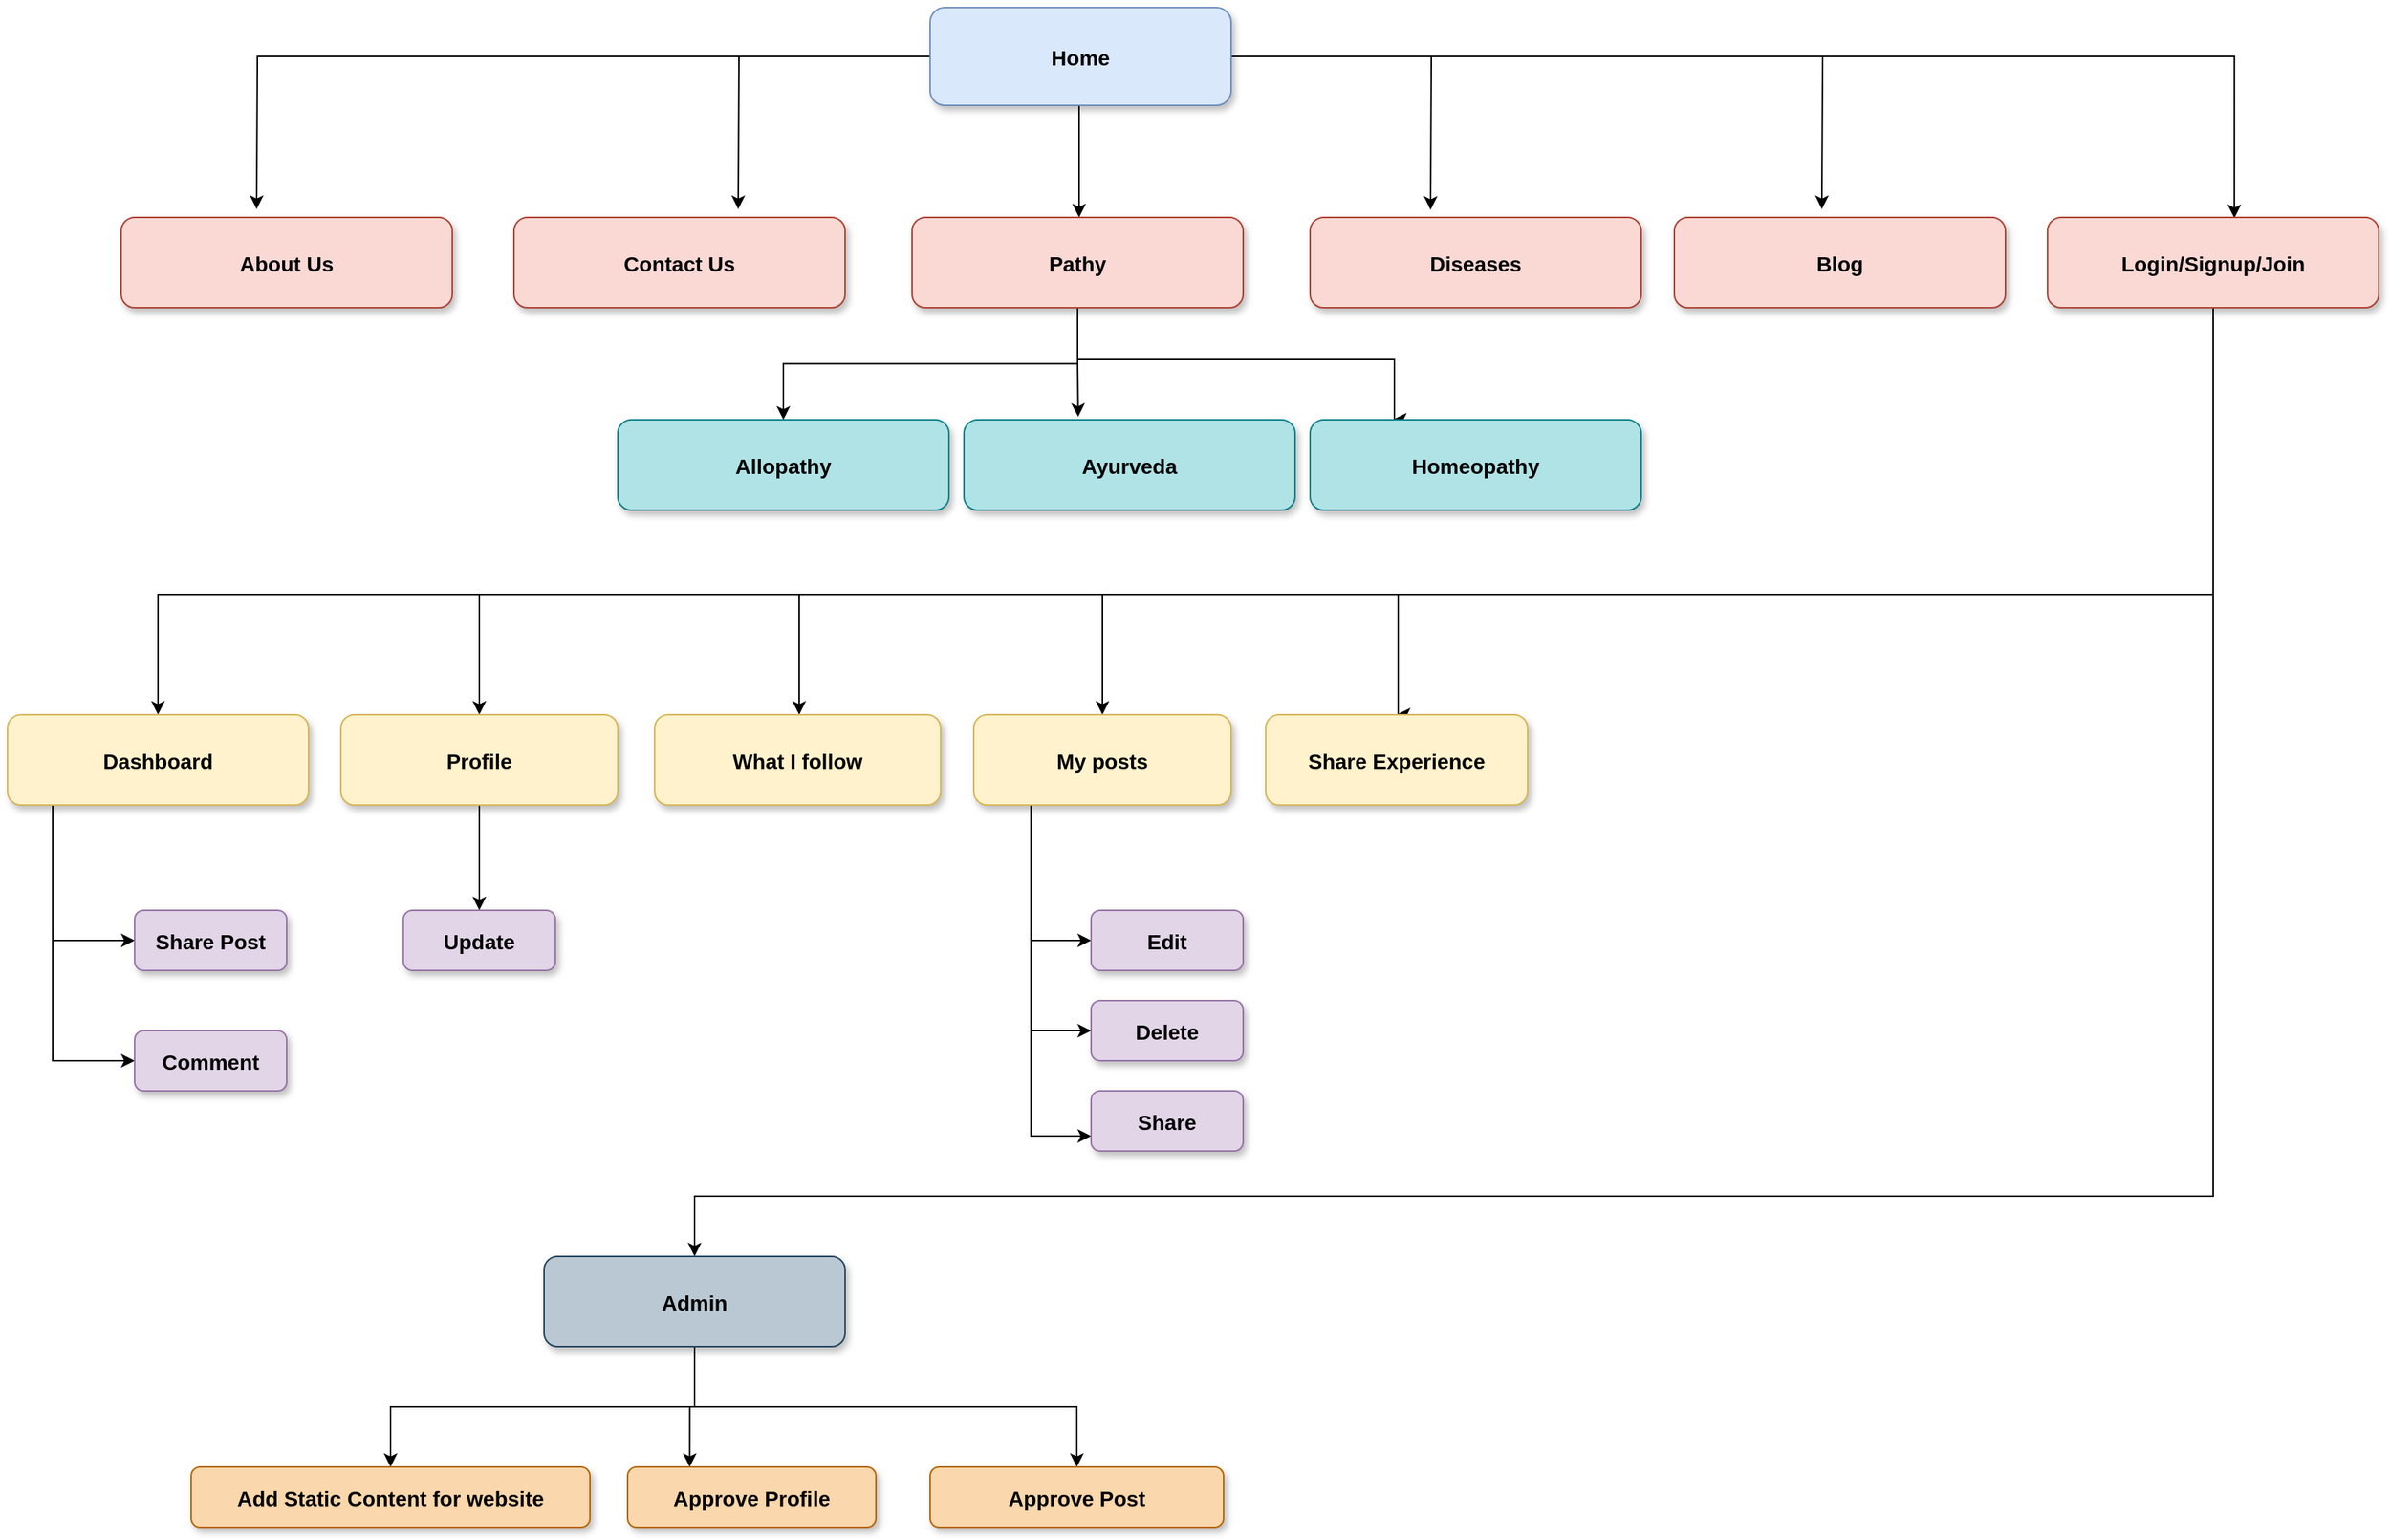 <mxfile version="12.3.9" type="device" pages="1"><diagram name="Page-1" id="97916047-d0de-89f5-080d-49f4d83e522f"><mxGraphModel dx="946" dy="565" grid="1" gridSize="10" guides="1" tooltips="1" connect="1" arrows="1" fold="1" page="1" pageScale="1.5" pageWidth="1169" pageHeight="827" background="#ffffff" math="0" shadow="0"><root><mxCell id="0"/><mxCell id="1" parent="0"/><mxCell id="OgNIxYqI_ZPH4gZ6EFOW-65" value="" style="edgeStyle=orthogonalEdgeStyle;rounded=0;orthogonalLoop=1;jettySize=auto;html=1;" parent="1" source="2" edge="1"><mxGeometry relative="1" as="geometry"><mxPoint x="1033.5" y="194.5" as="targetPoint"/></mxGeometry></mxCell><mxCell id="OgNIxYqI_ZPH4gZ6EFOW-67" style="edgeStyle=orthogonalEdgeStyle;rounded=0;orthogonalLoop=1;jettySize=auto;html=1;" parent="1" source="2" edge="1"><mxGeometry relative="1" as="geometry"><mxPoint x="573.5" y="194" as="targetPoint"/></mxGeometry></mxCell><mxCell id="OgNIxYqI_ZPH4gZ6EFOW-68" style="edgeStyle=orthogonalEdgeStyle;rounded=0;orthogonalLoop=1;jettySize=auto;html=1;" parent="1" source="2" edge="1"><mxGeometry relative="1" as="geometry"><mxPoint x="253.5" y="194" as="targetPoint"/></mxGeometry></mxCell><mxCell id="OgNIxYqI_ZPH4gZ6EFOW-69" style="edgeStyle=orthogonalEdgeStyle;rounded=0;orthogonalLoop=1;jettySize=auto;html=1;" parent="1" source="2" edge="1"><mxGeometry relative="1" as="geometry"><mxPoint x="1293.5" y="194" as="targetPoint"/></mxGeometry></mxCell><mxCell id="OgNIxYqI_ZPH4gZ6EFOW-70" style="edgeStyle=orthogonalEdgeStyle;rounded=0;orthogonalLoop=1;jettySize=auto;html=1;entryX=0.564;entryY=0.008;entryDx=0;entryDy=0;entryPerimeter=0;" parent="1" source="2" target="OgNIxYqI_ZPH4gZ6EFOW-60" edge="1"><mxGeometry relative="1" as="geometry"/></mxCell><mxCell id="OgNIxYqI_ZPH4gZ6EFOW-71" value="" style="edgeStyle=orthogonalEdgeStyle;rounded=0;orthogonalLoop=1;jettySize=auto;html=1;" parent="1" source="2" target="OgNIxYqI_ZPH4gZ6EFOW-57" edge="1"><mxGeometry relative="1" as="geometry"><Array as="points"><mxPoint x="800" y="140"/><mxPoint x="800" y="140"/></Array></mxGeometry></mxCell><mxCell id="2" value="Home" style="rounded=1;fillColor=#dae8fc;strokeColor=#6c8ebf;shadow=1;fontStyle=1;fontSize=14;" parent="1" vertex="1"><mxGeometry x="701" y="60" width="200" height="65" as="geometry"/></mxCell><mxCell id="OgNIxYqI_ZPH4gZ6EFOW-55" value="About Us" style="rounded=1;fillColor=#fad9d5;strokeColor=#ae4132;shadow=1;fontStyle=1;fontSize=14;" parent="1" vertex="1"><mxGeometry x="163.5" y="199.5" width="220" height="60" as="geometry"/></mxCell><mxCell id="OgNIxYqI_ZPH4gZ6EFOW-56" value="Diseases" style="rounded=1;fillColor=#fad9d5;strokeColor=#ae4132;shadow=1;fontStyle=1;fontSize=14;" parent="1" vertex="1"><mxGeometry x="953.5" y="199.5" width="220" height="60" as="geometry"/></mxCell><mxCell id="OgNIxYqI_ZPH4gZ6EFOW-75" style="edgeStyle=orthogonalEdgeStyle;rounded=0;orthogonalLoop=1;jettySize=auto;html=1;entryX=0.345;entryY=-0.033;entryDx=0;entryDy=0;entryPerimeter=0;" parent="1" source="OgNIxYqI_ZPH4gZ6EFOW-57" target="OgNIxYqI_ZPH4gZ6EFOW-73" edge="1"><mxGeometry relative="1" as="geometry"/></mxCell><mxCell id="OgNIxYqI_ZPH4gZ6EFOW-76" style="edgeStyle=orthogonalEdgeStyle;rounded=0;orthogonalLoop=1;jettySize=auto;html=1;" parent="1" source="OgNIxYqI_ZPH4gZ6EFOW-57" target="OgNIxYqI_ZPH4gZ6EFOW-72" edge="1"><mxGeometry relative="1" as="geometry"/></mxCell><mxCell id="OgNIxYqI_ZPH4gZ6EFOW-79" style="edgeStyle=orthogonalEdgeStyle;rounded=0;orthogonalLoop=1;jettySize=auto;html=1;entryX=0.25;entryY=0;entryDx=0;entryDy=0;" parent="1" source="OgNIxYqI_ZPH4gZ6EFOW-57" target="OgNIxYqI_ZPH4gZ6EFOW-74" edge="1"><mxGeometry relative="1" as="geometry"><Array as="points"><mxPoint x="799.5" y="294"/><mxPoint x="1009.5" y="294"/></Array></mxGeometry></mxCell><mxCell id="OgNIxYqI_ZPH4gZ6EFOW-57" value="Pathy" style="rounded=1;fillColor=#fad9d5;strokeColor=#ae4132;shadow=1;fontStyle=1;fontSize=14;" parent="1" vertex="1"><mxGeometry x="689" y="199.5" width="220" height="60" as="geometry"/></mxCell><mxCell id="OgNIxYqI_ZPH4gZ6EFOW-58" value="Contact Us" style="rounded=1;fillColor=#fad9d5;strokeColor=#ae4132;shadow=1;fontStyle=1;fontSize=14;" parent="1" vertex="1"><mxGeometry x="424.5" y="199.5" width="220" height="60" as="geometry"/></mxCell><mxCell id="OgNIxYqI_ZPH4gZ6EFOW-59" value="Blog" style="rounded=1;fillColor=#fad9d5;strokeColor=#ae4132;shadow=1;fontStyle=1;fontSize=14;" parent="1" vertex="1"><mxGeometry x="1195.5" y="199.5" width="220" height="60" as="geometry"/></mxCell><mxCell id="OgNIxYqI_ZPH4gZ6EFOW-93" style="edgeStyle=orthogonalEdgeStyle;rounded=0;orthogonalLoop=1;jettySize=auto;html=1;entryX=0.5;entryY=0;entryDx=0;entryDy=0;" parent="1" source="OgNIxYqI_ZPH4gZ6EFOW-60" target="OgNIxYqI_ZPH4gZ6EFOW-82" edge="1"><mxGeometry relative="1" as="geometry"><Array as="points"><mxPoint x="1554" y="450"/><mxPoint x="188" y="450"/></Array></mxGeometry></mxCell><mxCell id="OgNIxYqI_ZPH4gZ6EFOW-95" style="edgeStyle=orthogonalEdgeStyle;rounded=0;orthogonalLoop=1;jettySize=auto;html=1;entryX=0.5;entryY=0;entryDx=0;entryDy=0;" parent="1" source="OgNIxYqI_ZPH4gZ6EFOW-60" target="OgNIxYqI_ZPH4gZ6EFOW-86" edge="1"><mxGeometry relative="1" as="geometry"><Array as="points"><mxPoint x="1554" y="450"/><mxPoint x="1012" y="450"/></Array></mxGeometry></mxCell><mxCell id="OgNIxYqI_ZPH4gZ6EFOW-96" style="edgeStyle=orthogonalEdgeStyle;rounded=0;orthogonalLoop=1;jettySize=auto;html=1;entryX=0.5;entryY=0;entryDx=0;entryDy=0;" parent="1" source="OgNIxYqI_ZPH4gZ6EFOW-60" target="OgNIxYqI_ZPH4gZ6EFOW-85" edge="1"><mxGeometry relative="1" as="geometry"><Array as="points"><mxPoint x="1554" y="450"/><mxPoint x="816" y="450"/></Array></mxGeometry></mxCell><mxCell id="OgNIxYqI_ZPH4gZ6EFOW-97" style="edgeStyle=orthogonalEdgeStyle;rounded=0;orthogonalLoop=1;jettySize=auto;html=1;" parent="1" source="OgNIxYqI_ZPH4gZ6EFOW-60" target="OgNIxYqI_ZPH4gZ6EFOW-84" edge="1"><mxGeometry relative="1" as="geometry"><Array as="points"><mxPoint x="1554" y="450"/><mxPoint x="614" y="450"/></Array></mxGeometry></mxCell><mxCell id="OgNIxYqI_ZPH4gZ6EFOW-98" style="edgeStyle=orthogonalEdgeStyle;rounded=0;orthogonalLoop=1;jettySize=auto;html=1;entryX=0.5;entryY=0;entryDx=0;entryDy=0;" parent="1" source="OgNIxYqI_ZPH4gZ6EFOW-60" target="OgNIxYqI_ZPH4gZ6EFOW-83" edge="1"><mxGeometry relative="1" as="geometry"><Array as="points"><mxPoint x="1554" y="450"/><mxPoint x="402" y="450"/></Array></mxGeometry></mxCell><mxCell id="OgNIxYqI_ZPH4gZ6EFOW-114" style="edgeStyle=orthogonalEdgeStyle;rounded=0;orthogonalLoop=1;jettySize=auto;html=1;entryX=0.5;entryY=0;entryDx=0;entryDy=0;" parent="1" source="OgNIxYqI_ZPH4gZ6EFOW-60" target="OgNIxYqI_ZPH4gZ6EFOW-113" edge="1"><mxGeometry relative="1" as="geometry"><Array as="points"><mxPoint x="1554" y="850"/><mxPoint x="545" y="850"/></Array></mxGeometry></mxCell><mxCell id="OgNIxYqI_ZPH4gZ6EFOW-60" value="Login/Signup/Join" style="rounded=1;fillColor=#fad9d5;strokeColor=#ae4132;shadow=1;fontStyle=1;fontSize=14;" parent="1" vertex="1"><mxGeometry x="1443.5" y="199.5" width="220" height="60" as="geometry"/></mxCell><mxCell id="OgNIxYqI_ZPH4gZ6EFOW-72" value="Allopathy" style="rounded=1;fillColor=#b0e3e6;strokeColor=#0e8088;shadow=1;fontStyle=1;fontSize=14;" parent="1" vertex="1"><mxGeometry x="493.5" y="334" width="220" height="60" as="geometry"/></mxCell><mxCell id="OgNIxYqI_ZPH4gZ6EFOW-73" value="Ayurveda" style="rounded=1;fillColor=#b0e3e6;strokeColor=#0e8088;shadow=1;fontStyle=1;fontSize=14;" parent="1" vertex="1"><mxGeometry x="723.5" y="334" width="220" height="60" as="geometry"/></mxCell><mxCell id="OgNIxYqI_ZPH4gZ6EFOW-74" value="Homeopathy" style="rounded=1;fillColor=#b0e3e6;strokeColor=#0e8088;shadow=1;fontStyle=1;fontSize=14;" parent="1" vertex="1"><mxGeometry x="953.5" y="334" width="220" height="60" as="geometry"/></mxCell><mxCell id="OgNIxYqI_ZPH4gZ6EFOW-127" style="edgeStyle=orthogonalEdgeStyle;rounded=0;orthogonalLoop=1;jettySize=auto;html=1;entryX=0;entryY=0.5;entryDx=0;entryDy=0;" parent="1" source="OgNIxYqI_ZPH4gZ6EFOW-82" target="OgNIxYqI_ZPH4gZ6EFOW-121" edge="1"><mxGeometry relative="1" as="geometry"><Array as="points"><mxPoint x="118" y="760"/></Array></mxGeometry></mxCell><mxCell id="OgNIxYqI_ZPH4gZ6EFOW-129" style="edgeStyle=orthogonalEdgeStyle;rounded=0;orthogonalLoop=1;jettySize=auto;html=1;entryX=0;entryY=0.5;entryDx=0;entryDy=0;" parent="1" source="OgNIxYqI_ZPH4gZ6EFOW-82" target="OgNIxYqI_ZPH4gZ6EFOW-118" edge="1"><mxGeometry relative="1" as="geometry"><Array as="points"><mxPoint x="118" y="680"/></Array></mxGeometry></mxCell><mxCell id="OgNIxYqI_ZPH4gZ6EFOW-82" value="Dashboard" style="rounded=1;fillColor=#fff2cc;strokeColor=#d6b656;shadow=1;fontStyle=1;fontSize=14;" parent="1" vertex="1"><mxGeometry x="88" y="530" width="200" height="60" as="geometry"/></mxCell><mxCell id="OgNIxYqI_ZPH4gZ6EFOW-135" style="edgeStyle=orthogonalEdgeStyle;rounded=0;orthogonalLoop=1;jettySize=auto;html=1;entryX=0.5;entryY=0;entryDx=0;entryDy=0;" parent="1" source="OgNIxYqI_ZPH4gZ6EFOW-83" target="OgNIxYqI_ZPH4gZ6EFOW-134" edge="1"><mxGeometry relative="1" as="geometry"/></mxCell><mxCell id="OgNIxYqI_ZPH4gZ6EFOW-83" value="Profile" style="rounded=1;fillColor=#fff2cc;strokeColor=#d6b656;shadow=1;fontStyle=1;fontSize=14;" parent="1" vertex="1"><mxGeometry x="309.5" y="530" width="184" height="60" as="geometry"/></mxCell><mxCell id="OgNIxYqI_ZPH4gZ6EFOW-84" value="What I follow" style="rounded=1;fillColor=#fff2cc;strokeColor=#d6b656;shadow=1;fontStyle=1;fontSize=14;" parent="1" vertex="1"><mxGeometry x="518" y="530" width="190" height="60" as="geometry"/></mxCell><mxCell id="OgNIxYqI_ZPH4gZ6EFOW-107" style="edgeStyle=orthogonalEdgeStyle;rounded=0;orthogonalLoop=1;jettySize=auto;html=1;entryX=0;entryY=0.5;entryDx=0;entryDy=0;" parent="1" source="OgNIxYqI_ZPH4gZ6EFOW-85" target="OgNIxYqI_ZPH4gZ6EFOW-99" edge="1"><mxGeometry relative="1" as="geometry"><Array as="points"><mxPoint x="768" y="680"/></Array></mxGeometry></mxCell><mxCell id="OgNIxYqI_ZPH4gZ6EFOW-109" style="edgeStyle=orthogonalEdgeStyle;rounded=0;orthogonalLoop=1;jettySize=auto;html=1;entryX=0;entryY=0.5;entryDx=0;entryDy=0;" parent="1" source="OgNIxYqI_ZPH4gZ6EFOW-85" target="OgNIxYqI_ZPH4gZ6EFOW-100" edge="1"><mxGeometry relative="1" as="geometry"><Array as="points"><mxPoint x="768" y="740"/></Array></mxGeometry></mxCell><mxCell id="OgNIxYqI_ZPH4gZ6EFOW-110" style="edgeStyle=orthogonalEdgeStyle;rounded=0;orthogonalLoop=1;jettySize=auto;html=1;exitX=0.5;exitY=1;exitDx=0;exitDy=0;entryX=0;entryY=0.75;entryDx=0;entryDy=0;" parent="1" source="OgNIxYqI_ZPH4gZ6EFOW-85" target="OgNIxYqI_ZPH4gZ6EFOW-101" edge="1"><mxGeometry relative="1" as="geometry"><Array as="points"><mxPoint x="768" y="590"/><mxPoint x="768" y="810"/></Array></mxGeometry></mxCell><mxCell id="OgNIxYqI_ZPH4gZ6EFOW-85" value="My posts" style="rounded=1;fillColor=#fff2cc;strokeColor=#d6b656;shadow=1;fontStyle=1;fontSize=14;" parent="1" vertex="1"><mxGeometry x="730" y="530" width="171" height="60" as="geometry"/></mxCell><mxCell id="OgNIxYqI_ZPH4gZ6EFOW-86" value="Share Experience" style="rounded=1;fillColor=#fff2cc;strokeColor=#d6b656;shadow=1;fontStyle=1;fontSize=14;" parent="1" vertex="1"><mxGeometry x="924" y="530" width="174" height="60" as="geometry"/></mxCell><mxCell id="OgNIxYqI_ZPH4gZ6EFOW-99" value="Edit" style="rounded=1;fillColor=#e1d5e7;strokeColor=#9673a6;shadow=1;fontStyle=1;fontSize=14;" parent="1" vertex="1"><mxGeometry x="808" y="660" width="101" height="40" as="geometry"/></mxCell><mxCell id="OgNIxYqI_ZPH4gZ6EFOW-100" value="Delete" style="rounded=1;fillColor=#e1d5e7;strokeColor=#9673a6;shadow=1;fontStyle=1;fontSize=14;" parent="1" vertex="1"><mxGeometry x="808" y="720" width="101" height="40" as="geometry"/></mxCell><mxCell id="OgNIxYqI_ZPH4gZ6EFOW-101" value="Share" style="rounded=1;fillColor=#e1d5e7;strokeColor=#9673a6;shadow=1;fontStyle=1;fontSize=14;" parent="1" vertex="1"><mxGeometry x="808" y="780" width="101" height="40" as="geometry"/></mxCell><mxCell id="OgNIxYqI_ZPH4gZ6EFOW-142" style="edgeStyle=orthogonalEdgeStyle;rounded=0;orthogonalLoop=1;jettySize=auto;html=1;entryX=0.25;entryY=0;entryDx=0;entryDy=0;" parent="1" source="OgNIxYqI_ZPH4gZ6EFOW-113" target="OgNIxYqI_ZPH4gZ6EFOW-136" edge="1"><mxGeometry relative="1" as="geometry"/></mxCell><mxCell id="OgNIxYqI_ZPH4gZ6EFOW-143" style="edgeStyle=orthogonalEdgeStyle;rounded=0;orthogonalLoop=1;jettySize=auto;html=1;entryX=0.5;entryY=0;entryDx=0;entryDy=0;" parent="1" source="OgNIxYqI_ZPH4gZ6EFOW-113" target="OgNIxYqI_ZPH4gZ6EFOW-137" edge="1"><mxGeometry relative="1" as="geometry"><Array as="points"><mxPoint x="545" y="990"/><mxPoint x="343" y="990"/></Array></mxGeometry></mxCell><mxCell id="OgNIxYqI_ZPH4gZ6EFOW-144" style="edgeStyle=orthogonalEdgeStyle;rounded=0;orthogonalLoop=1;jettySize=auto;html=1;entryX=0.5;entryY=0;entryDx=0;entryDy=0;" parent="1" source="OgNIxYqI_ZPH4gZ6EFOW-113" target="OgNIxYqI_ZPH4gZ6EFOW-138" edge="1"><mxGeometry relative="1" as="geometry"><Array as="points"><mxPoint x="544" y="990"/><mxPoint x="799" y="990"/></Array></mxGeometry></mxCell><mxCell id="OgNIxYqI_ZPH4gZ6EFOW-113" value="Admin" style="rounded=1;fillColor=#bac8d3;strokeColor=#23445d;shadow=1;fontStyle=1;fontSize=14;" parent="1" vertex="1"><mxGeometry x="444.5" y="890" width="200" height="60" as="geometry"/></mxCell><mxCell id="OgNIxYqI_ZPH4gZ6EFOW-118" value="Share Post" style="rounded=1;fillColor=#e1d5e7;strokeColor=#9673a6;shadow=1;fontStyle=1;fontSize=14;" parent="1" vertex="1"><mxGeometry x="172.5" y="660" width="101" height="40" as="geometry"/></mxCell><mxCell id="OgNIxYqI_ZPH4gZ6EFOW-121" value="Comment" style="rounded=1;fillColor=#e1d5e7;strokeColor=#9673a6;shadow=1;fontStyle=1;fontSize=14;" parent="1" vertex="1"><mxGeometry x="172.5" y="740" width="101" height="40" as="geometry"/></mxCell><mxCell id="OgNIxYqI_ZPH4gZ6EFOW-134" value="Update" style="rounded=1;fillColor=#e1d5e7;strokeColor=#9673a6;shadow=1;fontStyle=1;fontSize=14;" parent="1" vertex="1"><mxGeometry x="351" y="660" width="101" height="40" as="geometry"/></mxCell><mxCell id="OgNIxYqI_ZPH4gZ6EFOW-136" value="Approve Profile" style="rounded=1;fillColor=#fad7ac;strokeColor=#b46504;shadow=1;fontStyle=1;fontSize=14;" parent="1" vertex="1"><mxGeometry x="500" y="1030" width="165" height="40" as="geometry"/></mxCell><mxCell id="OgNIxYqI_ZPH4gZ6EFOW-137" value="Add Static Content for website" style="rounded=1;fillColor=#fad7ac;strokeColor=#b46504;shadow=1;fontStyle=1;fontSize=14;" parent="1" vertex="1"><mxGeometry x="210" y="1030" width="265" height="40" as="geometry"/></mxCell><mxCell id="OgNIxYqI_ZPH4gZ6EFOW-138" value="Approve Post" style="rounded=1;fillColor=#fad7ac;strokeColor=#b46504;shadow=1;fontStyle=1;fontSize=14;" parent="1" vertex="1"><mxGeometry x="701" y="1030" width="195" height="40" as="geometry"/></mxCell></root></mxGraphModel></diagram></mxfile>